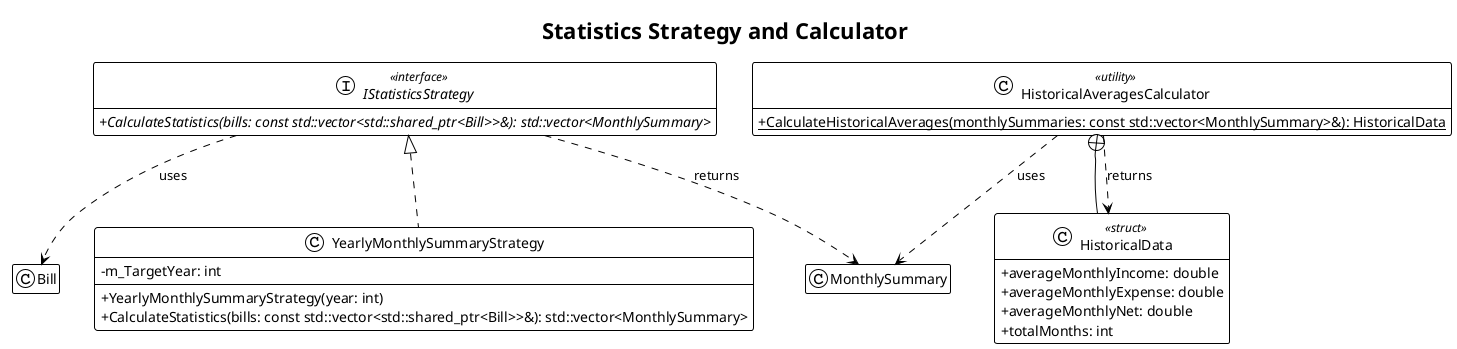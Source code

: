 @startuml
!theme plain
skinparam classAttributeIconSize 0
hide empty members
title Statistics Strategy and Calculator

' --- Forward declarations for context ---
class Bill
class MonthlySummary

' --- The Strategy Pattern components ---
interface IStatisticsStrategy <<interface>> {
  + {abstract} CalculateStatistics(bills: const std::vector<std::shared_ptr<Bill>>&): std::vector<MonthlySummary>
}

class YearlyMonthlySummaryStrategy {
  - m_TargetYear: int
  --
  + YearlyMonthlySummaryStrategy(year: int)
  + CalculateStatistics(bills: const std::vector<std::shared_ptr<Bill>>&): std::vector<MonthlySummary>
}

' --- The Utility Calculator component ---
class HistoricalAveragesCalculator <<utility>> {
  + {static} CalculateHistoricalAverages(monthlySummaries: const std::vector<MonthlySummary>&): HistoricalData
}

' The nested struct for the calculator's return type
class HistoricalData <<struct>> {
    + averageMonthlyIncome: double
    + averageMonthlyExpense: double
    + averageMonthlyNet: double
    + totalMonths: int
}

' --- Relationships ---

' Realization: The concrete strategy implements the strategy interface.
IStatisticsStrategy <|.. YearlyMonthlySummaryStrategy

' Nesting: HistoricalData is defined inside HistoricalAveragesCalculator.
HistoricalAveragesCalculator +-- HistoricalData

' Dependencies:
' The strategy pattern components use Bill and return MonthlySummary.
IStatisticsStrategy ..> Bill : uses
IStatisticsStrategy ..> MonthlySummary : returns

' The calculator uses MonthlySummary and returns its own HistoricalData struct.
HistoricalAveragesCalculator ..> MonthlySummary : uses
HistoricalAveragesCalculator ..> HistoricalData : returns

@enduml